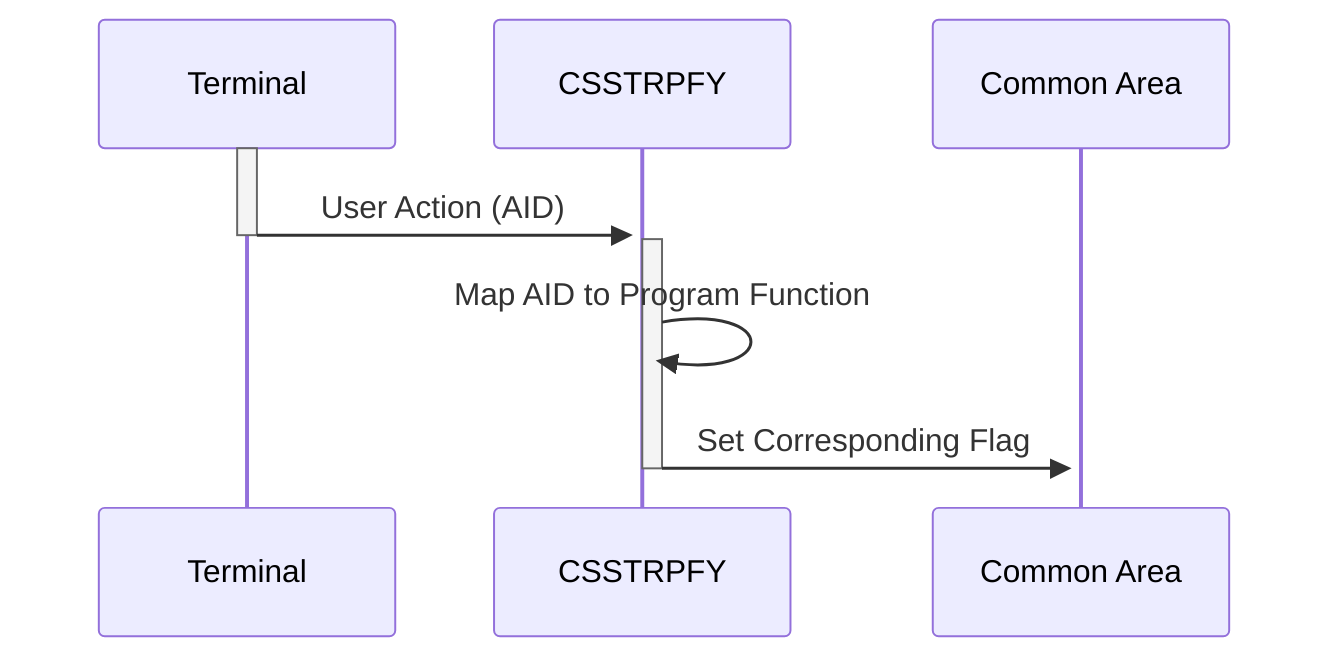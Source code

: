 sequenceDiagram
    participant Terminal
    participant CSSTRPFY
    participant Common Area

    activate Terminal
    Terminal->>+CSSTRPFY: User Action (AID)
    deactivate Terminal

    activate CSSTRPFY
    CSSTRPFY->>CSSTRPFY: Map AID to Program Function
    CSSTRPFY->>+Common Area: Set Corresponding Flag
    deactivate CSSTRPFY